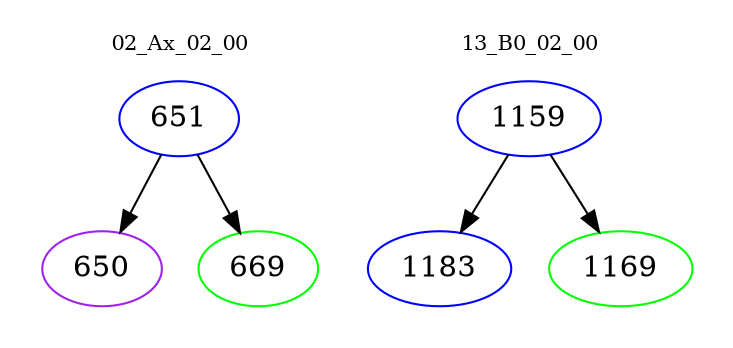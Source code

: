 digraph{
subgraph cluster_0 {
color = white
label = "02_Ax_02_00";
fontsize=10;
T0_651 [label="651", color="blue"]
T0_651 -> T0_650 [color="black"]
T0_650 [label="650", color="purple"]
T0_651 -> T0_669 [color="black"]
T0_669 [label="669", color="green"]
}
subgraph cluster_1 {
color = white
label = "13_B0_02_00";
fontsize=10;
T1_1159 [label="1159", color="blue"]
T1_1159 -> T1_1183 [color="black"]
T1_1183 [label="1183", color="blue"]
T1_1159 -> T1_1169 [color="black"]
T1_1169 [label="1169", color="green"]
}
}
